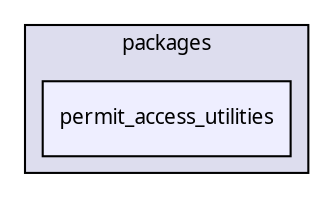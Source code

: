 digraph "packages/permit/packages/permit_access/packages/permit_access_utilities/" {
  compound=true
  node [ fontsize="10", fontname="FreeSans.ttf"];
  edge [ labelfontsize="10", labelfontname="FreeSans.ttf"];
  subgraph clusterdir_0d65b00d7ff676a4fc53197cc71f4b09 {
    graph [ bgcolor="#ddddee", pencolor="black", label="packages" fontname="FreeSans.ttf", fontsize="10", URL="dir_0d65b00d7ff676a4fc53197cc71f4b09.html"]
  dir_7253a27e38e7e72536b0f1f9adaa372a [shape=box, label="permit_access_utilities", style="filled", fillcolor="#eeeeff", pencolor="black", URL="dir_7253a27e38e7e72536b0f1f9adaa372a.html"];
  }
}
